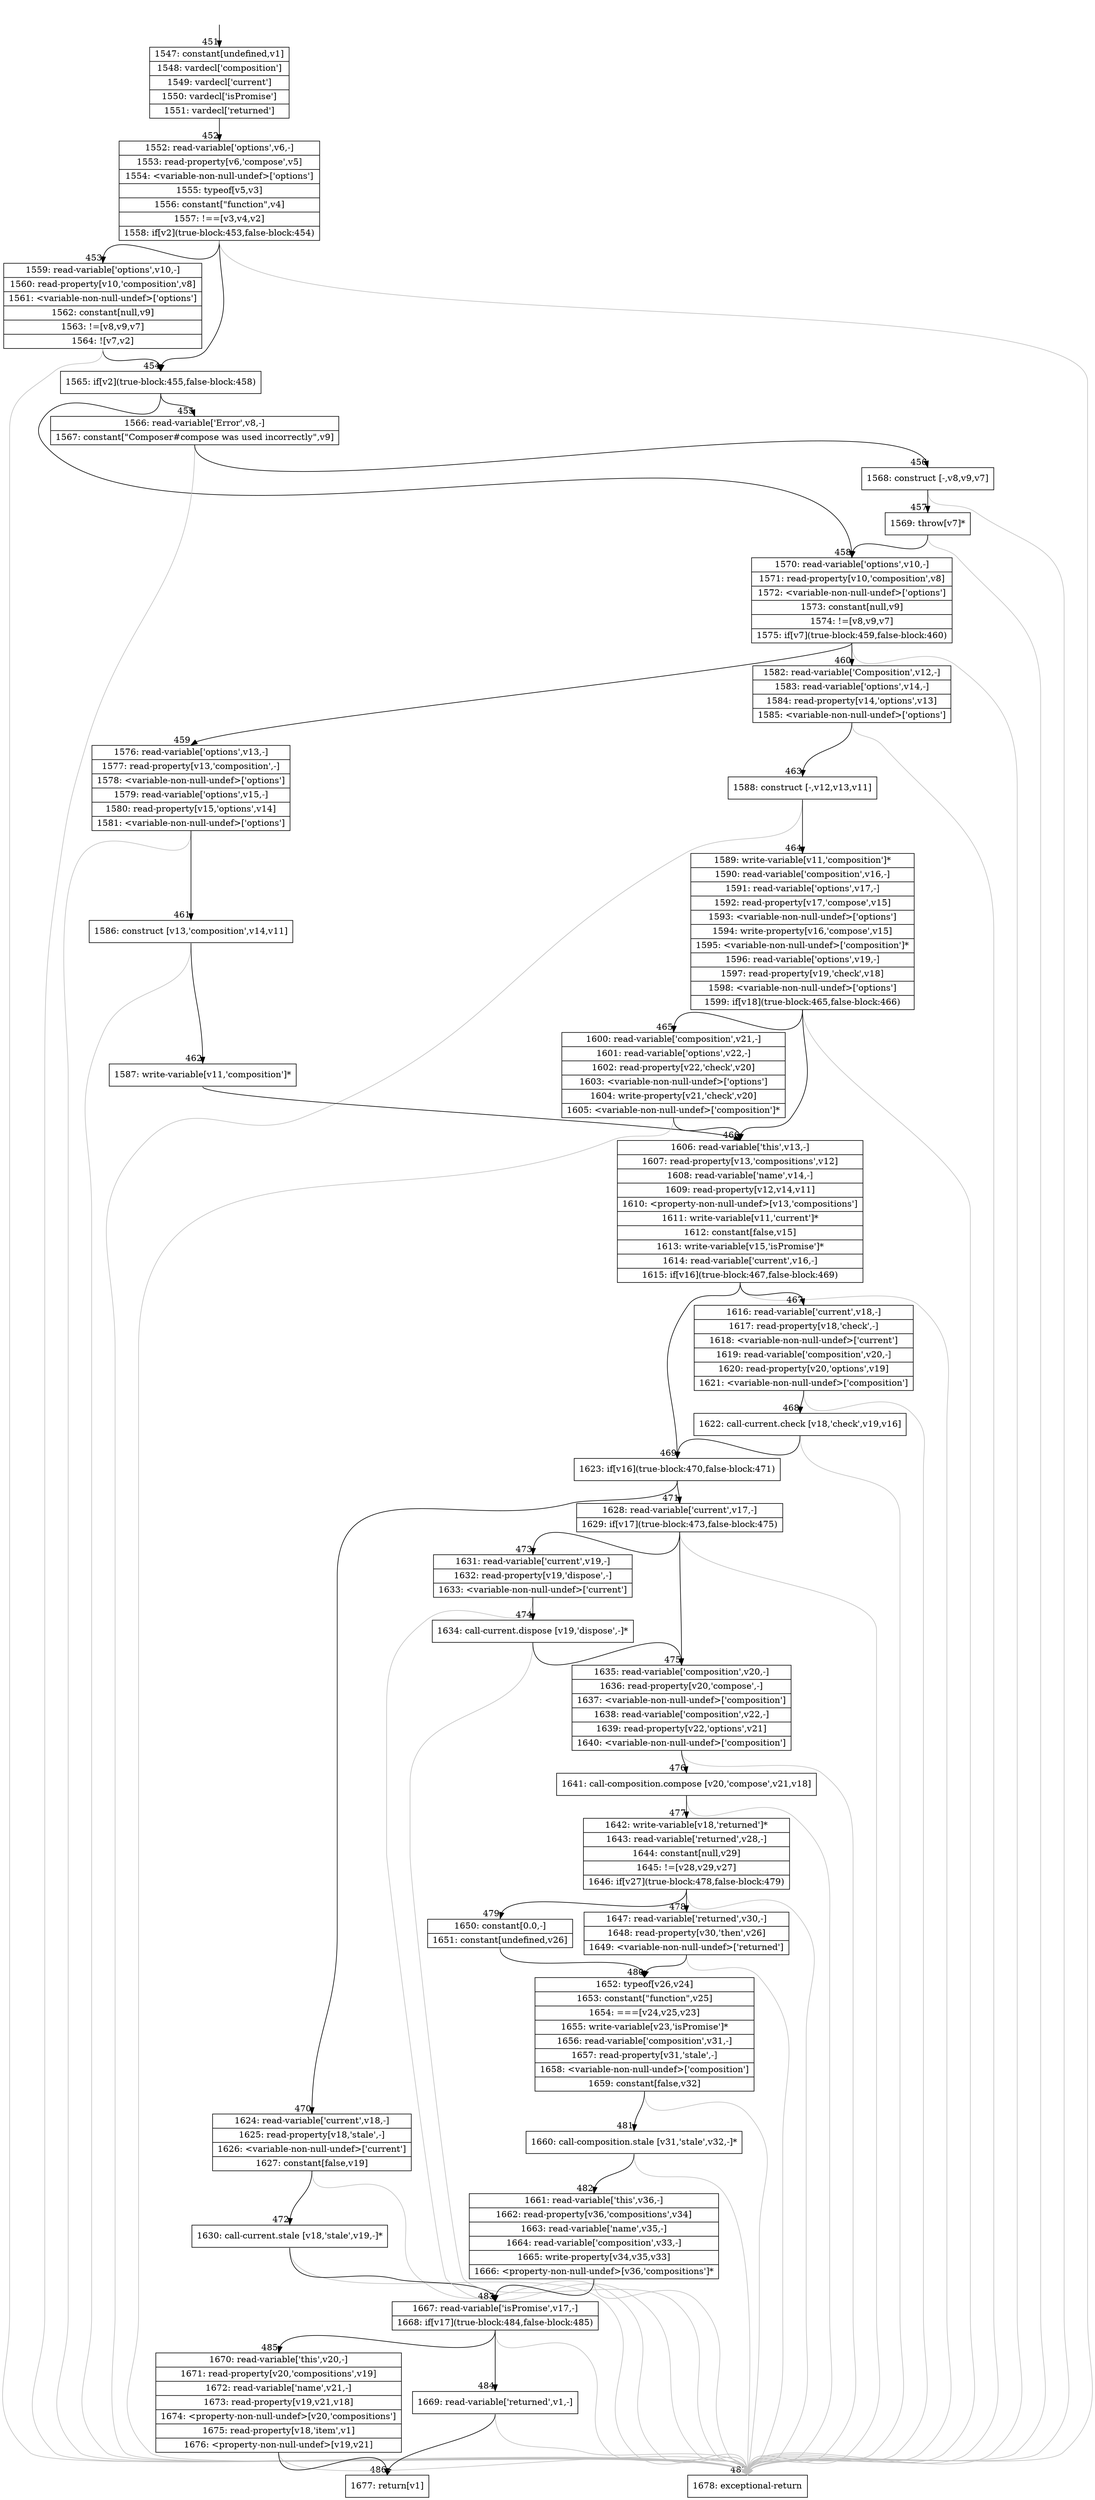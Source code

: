 digraph {
rankdir="TD"
BB_entry43[shape=none,label=""];
BB_entry43 -> BB451 [tailport=s, headport=n, headlabel="    451"]
BB451 [shape=record label="{1547: constant[undefined,v1]|1548: vardecl['composition']|1549: vardecl['current']|1550: vardecl['isPromise']|1551: vardecl['returned']}" ] 
BB451 -> BB452 [tailport=s, headport=n, headlabel="      452"]
BB452 [shape=record label="{1552: read-variable['options',v6,-]|1553: read-property[v6,'compose',v5]|1554: \<variable-non-null-undef\>['options']|1555: typeof[v5,v3]|1556: constant[\"function\",v4]|1557: !==[v3,v4,v2]|1558: if[v2](true-block:453,false-block:454)}" ] 
BB452 -> BB454 [tailport=s, headport=n, headlabel="      454"]
BB452 -> BB453 [tailport=s, headport=n, headlabel="      453"]
BB452 -> BB487 [tailport=s, headport=n, color=gray, headlabel="      487"]
BB453 [shape=record label="{1559: read-variable['options',v10,-]|1560: read-property[v10,'composition',v8]|1561: \<variable-non-null-undef\>['options']|1562: constant[null,v9]|1563: !=[v8,v9,v7]|1564: ![v7,v2]}" ] 
BB453 -> BB454 [tailport=s, headport=n]
BB453 -> BB487 [tailport=s, headport=n, color=gray]
BB454 [shape=record label="{1565: if[v2](true-block:455,false-block:458)}" ] 
BB454 -> BB455 [tailport=s, headport=n, headlabel="      455"]
BB454 -> BB458 [tailport=s, headport=n, headlabel="      458"]
BB455 [shape=record label="{1566: read-variable['Error',v8,-]|1567: constant[\"Composer#compose was used incorrectly\",v9]}" ] 
BB455 -> BB456 [tailport=s, headport=n, headlabel="      456"]
BB455 -> BB487 [tailport=s, headport=n, color=gray]
BB456 [shape=record label="{1568: construct [-,v8,v9,v7]}" ] 
BB456 -> BB457 [tailport=s, headport=n, headlabel="      457"]
BB456 -> BB487 [tailport=s, headport=n, color=gray]
BB457 [shape=record label="{1569: throw[v7]*}" ] 
BB457 -> BB458 [tailport=s, headport=n]
BB457 -> BB487 [tailport=s, headport=n, color=gray]
BB458 [shape=record label="{1570: read-variable['options',v10,-]|1571: read-property[v10,'composition',v8]|1572: \<variable-non-null-undef\>['options']|1573: constant[null,v9]|1574: !=[v8,v9,v7]|1575: if[v7](true-block:459,false-block:460)}" ] 
BB458 -> BB459 [tailport=s, headport=n, headlabel="      459"]
BB458 -> BB460 [tailport=s, headport=n, headlabel="      460"]
BB458 -> BB487 [tailport=s, headport=n, color=gray]
BB459 [shape=record label="{1576: read-variable['options',v13,-]|1577: read-property[v13,'composition',-]|1578: \<variable-non-null-undef\>['options']|1579: read-variable['options',v15,-]|1580: read-property[v15,'options',v14]|1581: \<variable-non-null-undef\>['options']}" ] 
BB459 -> BB461 [tailport=s, headport=n, headlabel="      461"]
BB459 -> BB487 [tailport=s, headport=n, color=gray]
BB460 [shape=record label="{1582: read-variable['Composition',v12,-]|1583: read-variable['options',v14,-]|1584: read-property[v14,'options',v13]|1585: \<variable-non-null-undef\>['options']}" ] 
BB460 -> BB463 [tailport=s, headport=n, headlabel="      463"]
BB460 -> BB487 [tailport=s, headport=n, color=gray]
BB461 [shape=record label="{1586: construct [v13,'composition',v14,v11]}" ] 
BB461 -> BB462 [tailport=s, headport=n, headlabel="      462"]
BB461 -> BB487 [tailport=s, headport=n, color=gray]
BB462 [shape=record label="{1587: write-variable[v11,'composition']*}" ] 
BB462 -> BB466 [tailport=s, headport=n, headlabel="      466"]
BB463 [shape=record label="{1588: construct [-,v12,v13,v11]}" ] 
BB463 -> BB464 [tailport=s, headport=n, headlabel="      464"]
BB463 -> BB487 [tailport=s, headport=n, color=gray]
BB464 [shape=record label="{1589: write-variable[v11,'composition']*|1590: read-variable['composition',v16,-]|1591: read-variable['options',v17,-]|1592: read-property[v17,'compose',v15]|1593: \<variable-non-null-undef\>['options']|1594: write-property[v16,'compose',v15]|1595: \<variable-non-null-undef\>['composition']*|1596: read-variable['options',v19,-]|1597: read-property[v19,'check',v18]|1598: \<variable-non-null-undef\>['options']|1599: if[v18](true-block:465,false-block:466)}" ] 
BB464 -> BB465 [tailport=s, headport=n, headlabel="      465"]
BB464 -> BB466 [tailport=s, headport=n]
BB464 -> BB487 [tailport=s, headport=n, color=gray]
BB465 [shape=record label="{1600: read-variable['composition',v21,-]|1601: read-variable['options',v22,-]|1602: read-property[v22,'check',v20]|1603: \<variable-non-null-undef\>['options']|1604: write-property[v21,'check',v20]|1605: \<variable-non-null-undef\>['composition']*}" ] 
BB465 -> BB466 [tailport=s, headport=n]
BB465 -> BB487 [tailport=s, headport=n, color=gray]
BB466 [shape=record label="{1606: read-variable['this',v13,-]|1607: read-property[v13,'compositions',v12]|1608: read-variable['name',v14,-]|1609: read-property[v12,v14,v11]|1610: \<property-non-null-undef\>[v13,'compositions']|1611: write-variable[v11,'current']*|1612: constant[false,v15]|1613: write-variable[v15,'isPromise']*|1614: read-variable['current',v16,-]|1615: if[v16](true-block:467,false-block:469)}" ] 
BB466 -> BB469 [tailport=s, headport=n, headlabel="      469"]
BB466 -> BB467 [tailport=s, headport=n, headlabel="      467"]
BB466 -> BB487 [tailport=s, headport=n, color=gray]
BB467 [shape=record label="{1616: read-variable['current',v18,-]|1617: read-property[v18,'check',-]|1618: \<variable-non-null-undef\>['current']|1619: read-variable['composition',v20,-]|1620: read-property[v20,'options',v19]|1621: \<variable-non-null-undef\>['composition']}" ] 
BB467 -> BB468 [tailport=s, headport=n, headlabel="      468"]
BB467 -> BB487 [tailport=s, headport=n, color=gray]
BB468 [shape=record label="{1622: call-current.check [v18,'check',v19,v16]}" ] 
BB468 -> BB469 [tailport=s, headport=n]
BB468 -> BB487 [tailport=s, headport=n, color=gray]
BB469 [shape=record label="{1623: if[v16](true-block:470,false-block:471)}" ] 
BB469 -> BB470 [tailport=s, headport=n, headlabel="      470"]
BB469 -> BB471 [tailport=s, headport=n, headlabel="      471"]
BB470 [shape=record label="{1624: read-variable['current',v18,-]|1625: read-property[v18,'stale',-]|1626: \<variable-non-null-undef\>['current']|1627: constant[false,v19]}" ] 
BB470 -> BB472 [tailport=s, headport=n, headlabel="      472"]
BB470 -> BB487 [tailport=s, headport=n, color=gray]
BB471 [shape=record label="{1628: read-variable['current',v17,-]|1629: if[v17](true-block:473,false-block:475)}" ] 
BB471 -> BB473 [tailport=s, headport=n, headlabel="      473"]
BB471 -> BB475 [tailport=s, headport=n, headlabel="      475"]
BB471 -> BB487 [tailport=s, headport=n, color=gray]
BB472 [shape=record label="{1630: call-current.stale [v18,'stale',v19,-]*}" ] 
BB472 -> BB483 [tailport=s, headport=n, headlabel="      483"]
BB472 -> BB487 [tailport=s, headport=n, color=gray]
BB473 [shape=record label="{1631: read-variable['current',v19,-]|1632: read-property[v19,'dispose',-]|1633: \<variable-non-null-undef\>['current']}" ] 
BB473 -> BB474 [tailport=s, headport=n, headlabel="      474"]
BB473 -> BB487 [tailport=s, headport=n, color=gray]
BB474 [shape=record label="{1634: call-current.dispose [v19,'dispose',-]*}" ] 
BB474 -> BB475 [tailport=s, headport=n]
BB474 -> BB487 [tailport=s, headport=n, color=gray]
BB475 [shape=record label="{1635: read-variable['composition',v20,-]|1636: read-property[v20,'compose',-]|1637: \<variable-non-null-undef\>['composition']|1638: read-variable['composition',v22,-]|1639: read-property[v22,'options',v21]|1640: \<variable-non-null-undef\>['composition']}" ] 
BB475 -> BB476 [tailport=s, headport=n, headlabel="      476"]
BB475 -> BB487 [tailport=s, headport=n, color=gray]
BB476 [shape=record label="{1641: call-composition.compose [v20,'compose',v21,v18]}" ] 
BB476 -> BB477 [tailport=s, headport=n, headlabel="      477"]
BB476 -> BB487 [tailport=s, headport=n, color=gray]
BB477 [shape=record label="{1642: write-variable[v18,'returned']*|1643: read-variable['returned',v28,-]|1644: constant[null,v29]|1645: !=[v28,v29,v27]|1646: if[v27](true-block:478,false-block:479)}" ] 
BB477 -> BB478 [tailport=s, headport=n, headlabel="      478"]
BB477 -> BB479 [tailport=s, headport=n, headlabel="      479"]
BB477 -> BB487 [tailport=s, headport=n, color=gray]
BB478 [shape=record label="{1647: read-variable['returned',v30,-]|1648: read-property[v30,'then',v26]|1649: \<variable-non-null-undef\>['returned']}" ] 
BB478 -> BB480 [tailport=s, headport=n, headlabel="      480"]
BB478 -> BB487 [tailport=s, headport=n, color=gray]
BB479 [shape=record label="{1650: constant[0.0,-]|1651: constant[undefined,v26]}" ] 
BB479 -> BB480 [tailport=s, headport=n]
BB480 [shape=record label="{1652: typeof[v26,v24]|1653: constant[\"function\",v25]|1654: ===[v24,v25,v23]|1655: write-variable[v23,'isPromise']*|1656: read-variable['composition',v31,-]|1657: read-property[v31,'stale',-]|1658: \<variable-non-null-undef\>['composition']|1659: constant[false,v32]}" ] 
BB480 -> BB481 [tailport=s, headport=n, headlabel="      481"]
BB480 -> BB487 [tailport=s, headport=n, color=gray]
BB481 [shape=record label="{1660: call-composition.stale [v31,'stale',v32,-]*}" ] 
BB481 -> BB482 [tailport=s, headport=n, headlabel="      482"]
BB481 -> BB487 [tailport=s, headport=n, color=gray]
BB482 [shape=record label="{1661: read-variable['this',v36,-]|1662: read-property[v36,'compositions',v34]|1663: read-variable['name',v35,-]|1664: read-variable['composition',v33,-]|1665: write-property[v34,v35,v33]|1666: \<property-non-null-undef\>[v36,'compositions']*}" ] 
BB482 -> BB483 [tailport=s, headport=n]
BB482 -> BB487 [tailport=s, headport=n, color=gray]
BB483 [shape=record label="{1667: read-variable['isPromise',v17,-]|1668: if[v17](true-block:484,false-block:485)}" ] 
BB483 -> BB484 [tailport=s, headport=n, headlabel="      484"]
BB483 -> BB485 [tailport=s, headport=n, headlabel="      485"]
BB483 -> BB487 [tailport=s, headport=n, color=gray]
BB484 [shape=record label="{1669: read-variable['returned',v1,-]}" ] 
BB484 -> BB486 [tailport=s, headport=n, headlabel="      486"]
BB484 -> BB487 [tailport=s, headport=n, color=gray]
BB485 [shape=record label="{1670: read-variable['this',v20,-]|1671: read-property[v20,'compositions',v19]|1672: read-variable['name',v21,-]|1673: read-property[v19,v21,v18]|1674: \<property-non-null-undef\>[v20,'compositions']|1675: read-property[v18,'item',v1]|1676: \<property-non-null-undef\>[v19,v21]}" ] 
BB485 -> BB486 [tailport=s, headport=n]
BB485 -> BB487 [tailport=s, headport=n, color=gray]
BB486 [shape=record label="{1677: return[v1]}" ] 
BB487 [shape=record label="{1678: exceptional-return}" ] 
//#$~ 507
}
